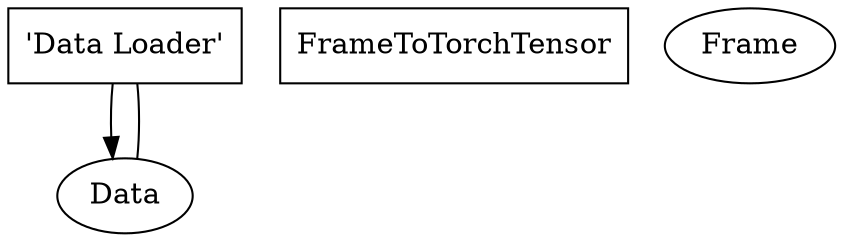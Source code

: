 digraph Overall {
    node[shape=box]
    data_loader[label="'Data Loader'"]
    frame_to_tensor[label="FrameToTorchTensor"]


    node[shape=oval]
    data[label="Data"]
    frame[label="Frame"]

    data -> data_loader [arrowhead=none]
    data_loader -> data
    frame_to_tensor
}
